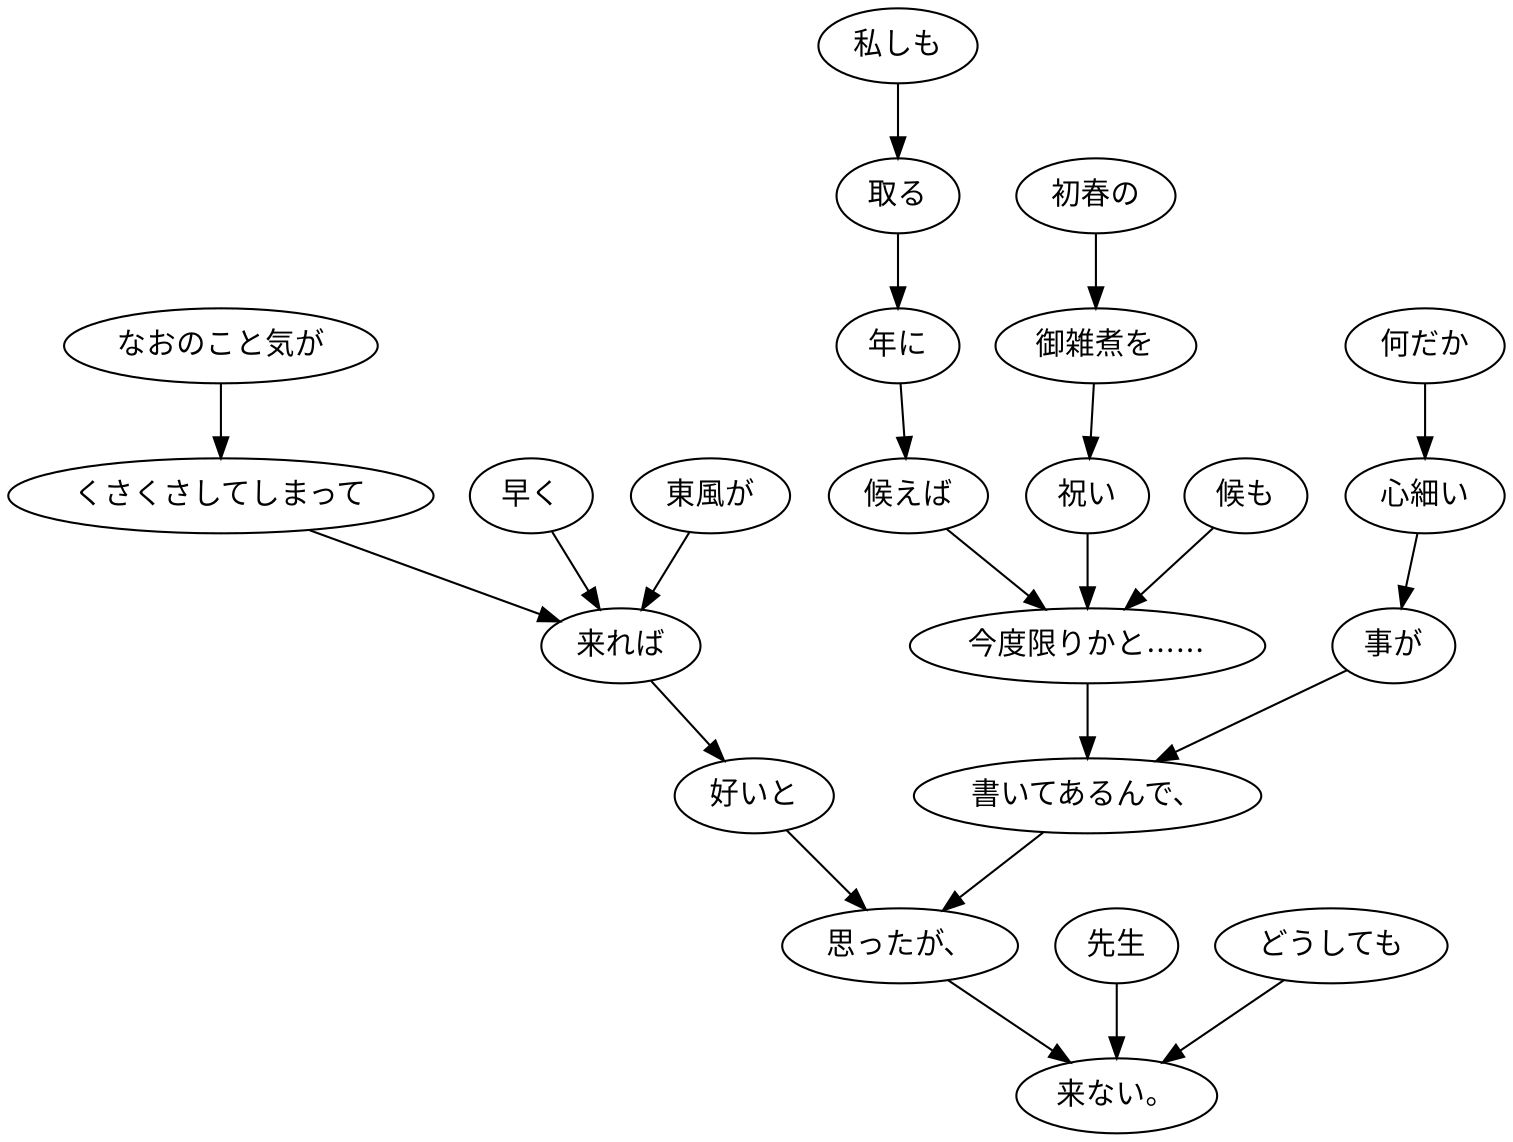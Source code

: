 digraph graph1053 {
	node0 [label="私しも"];
	node1 [label="取る"];
	node2 [label="年に"];
	node3 [label="候えば"];
	node4 [label="初春の"];
	node5 [label="御雑煮を"];
	node6 [label="祝い"];
	node7 [label="候も"];
	node8 [label="今度限りかと……"];
	node9 [label="何だか"];
	node10 [label="心細い"];
	node11 [label="事が"];
	node12 [label="書いてあるんで、"];
	node13 [label="なおのこと気が"];
	node14 [label="くさくさしてしまって"];
	node15 [label="早く"];
	node16 [label="東風が"];
	node17 [label="来れば"];
	node18 [label="好いと"];
	node19 [label="思ったが、"];
	node20 [label="先生"];
	node21 [label="どうしても"];
	node22 [label="来ない。"];
	node0 -> node1;
	node1 -> node2;
	node2 -> node3;
	node3 -> node8;
	node4 -> node5;
	node5 -> node6;
	node6 -> node8;
	node7 -> node8;
	node8 -> node12;
	node9 -> node10;
	node10 -> node11;
	node11 -> node12;
	node12 -> node19;
	node13 -> node14;
	node14 -> node17;
	node15 -> node17;
	node16 -> node17;
	node17 -> node18;
	node18 -> node19;
	node19 -> node22;
	node20 -> node22;
	node21 -> node22;
}
